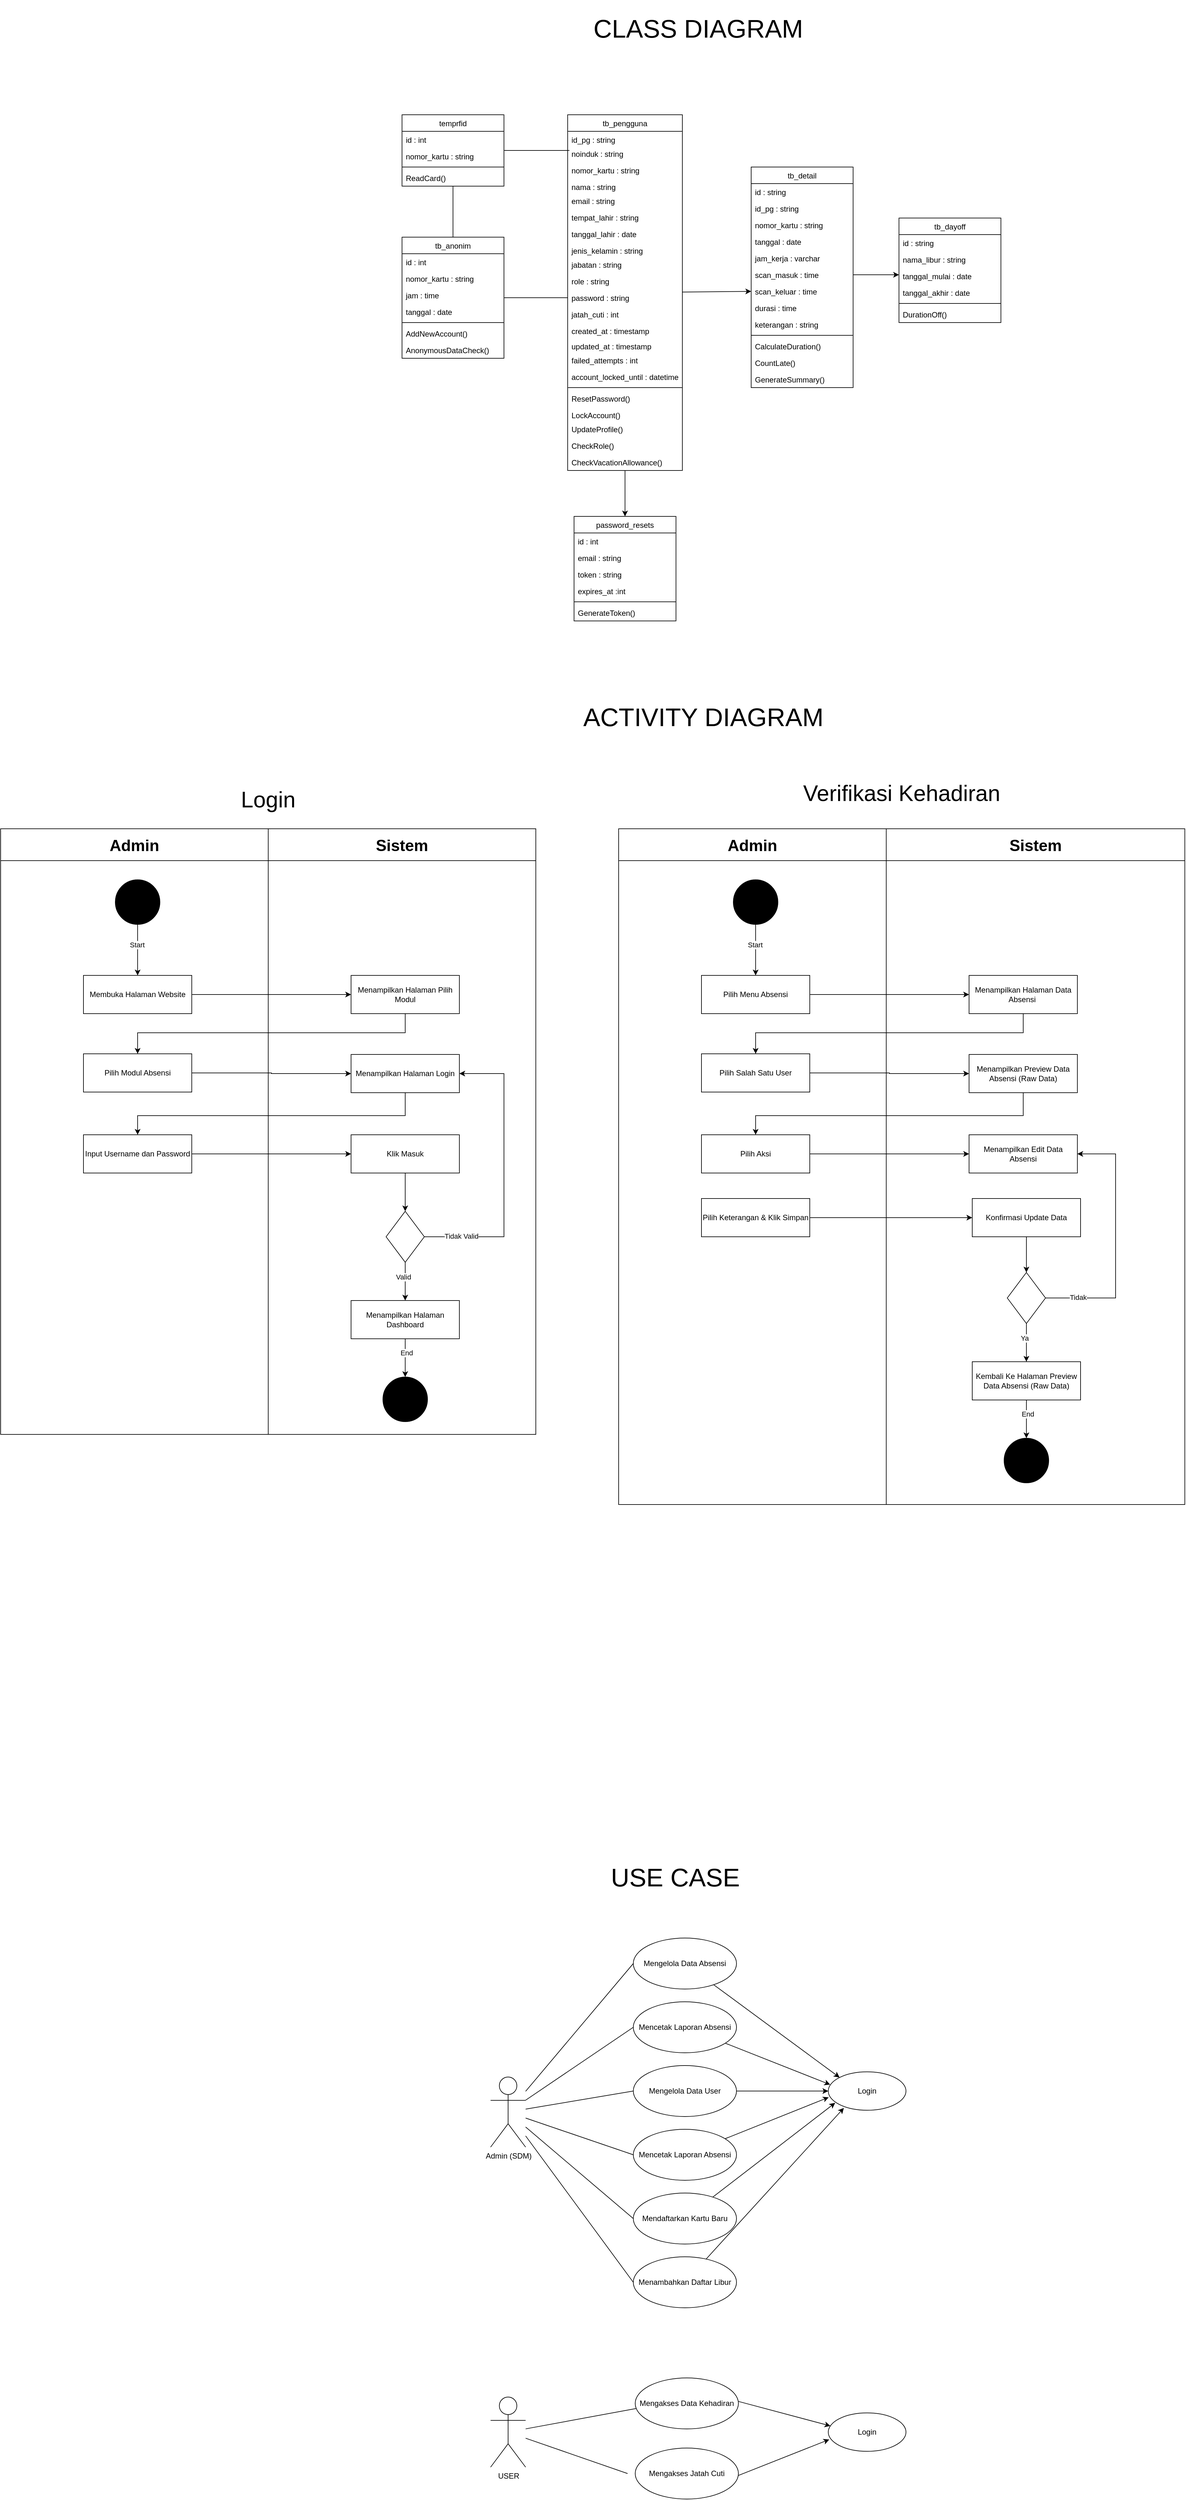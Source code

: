 <mxfile version="26.2.14">
  <diagram id="C5RBs43oDa-KdzZeNtuy" name="Absensi">
    <mxGraphModel dx="4712" dy="1898" grid="1" gridSize="10" guides="1" tooltips="1" connect="1" arrows="1" fold="1" page="1" pageScale="1" pageWidth="827" pageHeight="1169" math="0" shadow="0">
      <root>
        <mxCell id="WIyWlLk6GJQsqaUBKTNV-0" />
        <mxCell id="WIyWlLk6GJQsqaUBKTNV-1" parent="WIyWlLk6GJQsqaUBKTNV-0" />
        <mxCell id="SyuBjHR5Lwldrf2_lOxi-8" style="edgeStyle=orthogonalEdgeStyle;rounded=0;orthogonalLoop=1;jettySize=auto;html=1;entryX=0.5;entryY=0;entryDx=0;entryDy=0;" parent="WIyWlLk6GJQsqaUBKTNV-1" source="zkfFHV4jXpPFQw0GAbJ--0" target="zkfFHV4jXpPFQw0GAbJ--6" edge="1">
          <mxGeometry relative="1" as="geometry" />
        </mxCell>
        <mxCell id="SyuBjHR5Lwldrf2_lOxi-12" style="rounded=0;orthogonalLoop=1;jettySize=auto;html=1;entryX=0;entryY=0.5;entryDx=0;entryDy=0;" parent="WIyWlLk6GJQsqaUBKTNV-1" source="zkfFHV4jXpPFQw0GAbJ--0" target="3MfYSc1OecgdVgET8Uy0-64" edge="1">
          <mxGeometry relative="1" as="geometry">
            <mxPoint x="470" y="609" as="targetPoint" />
          </mxGeometry>
        </mxCell>
        <mxCell id="zkfFHV4jXpPFQw0GAbJ--0" value="tb_pengguna" style="swimlane;fontStyle=0;align=center;verticalAlign=top;childLayout=stackLayout;horizontal=1;startSize=26;horizontalStack=0;resizeParent=1;resizeLast=0;collapsible=1;marginBottom=0;rounded=0;shadow=0;strokeWidth=1;" parent="WIyWlLk6GJQsqaUBKTNV-1" vertex="1">
          <mxGeometry x="200" y="330" width="180" height="558" as="geometry">
            <mxRectangle x="230" y="140" width="160" height="26" as="alternateBounds" />
          </mxGeometry>
        </mxCell>
        <mxCell id="zkfFHV4jXpPFQw0GAbJ--1" value="id_pg : string" style="text;align=left;verticalAlign=top;spacingLeft=4;spacingRight=4;overflow=hidden;rotatable=0;points=[[0,0.5],[1,0.5]];portConstraint=eastwest;" parent="zkfFHV4jXpPFQw0GAbJ--0" vertex="1">
          <mxGeometry y="26" width="180" height="22" as="geometry" />
        </mxCell>
        <mxCell id="zkfFHV4jXpPFQw0GAbJ--2" value="noinduk : string" style="text;align=left;verticalAlign=top;spacingLeft=4;spacingRight=4;overflow=hidden;rotatable=0;points=[[0,0.5],[1,0.5]];portConstraint=eastwest;rounded=0;shadow=0;html=0;" parent="zkfFHV4jXpPFQw0GAbJ--0" vertex="1">
          <mxGeometry y="48" width="180" height="26" as="geometry" />
        </mxCell>
        <mxCell id="zkfFHV4jXpPFQw0GAbJ--3" value="nomor_kartu : string" style="text;align=left;verticalAlign=top;spacingLeft=4;spacingRight=4;overflow=hidden;rotatable=0;points=[[0,0.5],[1,0.5]];portConstraint=eastwest;rounded=0;shadow=0;html=0;" parent="zkfFHV4jXpPFQw0GAbJ--0" vertex="1">
          <mxGeometry y="74" width="180" height="26" as="geometry" />
        </mxCell>
        <mxCell id="3MfYSc1OecgdVgET8Uy0-11" value="nama : string" style="text;align=left;verticalAlign=top;spacingLeft=4;spacingRight=4;overflow=hidden;rotatable=0;points=[[0,0.5],[1,0.5]];portConstraint=eastwest;" parent="zkfFHV4jXpPFQw0GAbJ--0" vertex="1">
          <mxGeometry y="100" width="180" height="22" as="geometry" />
        </mxCell>
        <mxCell id="3MfYSc1OecgdVgET8Uy0-13" value="email : string" style="text;align=left;verticalAlign=top;spacingLeft=4;spacingRight=4;overflow=hidden;rotatable=0;points=[[0,0.5],[1,0.5]];portConstraint=eastwest;rounded=0;shadow=0;html=0;" parent="zkfFHV4jXpPFQw0GAbJ--0" vertex="1">
          <mxGeometry y="122" width="180" height="26" as="geometry" />
        </mxCell>
        <mxCell id="3MfYSc1OecgdVgET8Uy0-24" value="tempat_lahir : string" style="text;align=left;verticalAlign=top;spacingLeft=4;spacingRight=4;overflow=hidden;rotatable=0;points=[[0,0.5],[1,0.5]];portConstraint=eastwest;rounded=0;shadow=0;html=0;" parent="zkfFHV4jXpPFQw0GAbJ--0" vertex="1">
          <mxGeometry y="148" width="180" height="26" as="geometry" />
        </mxCell>
        <mxCell id="3MfYSc1OecgdVgET8Uy0-21" value="tanggal_lahir : date" style="text;align=left;verticalAlign=top;spacingLeft=4;spacingRight=4;overflow=hidden;rotatable=0;points=[[0,0.5],[1,0.5]];portConstraint=eastwest;rounded=0;shadow=0;html=0;" parent="zkfFHV4jXpPFQw0GAbJ--0" vertex="1">
          <mxGeometry y="174" width="180" height="26" as="geometry" />
        </mxCell>
        <mxCell id="3MfYSc1OecgdVgET8Uy0-20" value="jenis_kelamin : string" style="text;align=left;verticalAlign=top;spacingLeft=4;spacingRight=4;overflow=hidden;rotatable=0;points=[[0,0.5],[1,0.5]];portConstraint=eastwest;" parent="zkfFHV4jXpPFQw0GAbJ--0" vertex="1">
          <mxGeometry y="200" width="180" height="22" as="geometry" />
        </mxCell>
        <mxCell id="3MfYSc1OecgdVgET8Uy0-22" value="jabatan : string" style="text;align=left;verticalAlign=top;spacingLeft=4;spacingRight=4;overflow=hidden;rotatable=0;points=[[0,0.5],[1,0.5]];portConstraint=eastwest;rounded=0;shadow=0;html=0;" parent="zkfFHV4jXpPFQw0GAbJ--0" vertex="1">
          <mxGeometry y="222" width="180" height="26" as="geometry" />
        </mxCell>
        <mxCell id="3MfYSc1OecgdVgET8Uy0-23" value="role : string" style="text;align=left;verticalAlign=top;spacingLeft=4;spacingRight=4;overflow=hidden;rotatable=0;points=[[0,0.5],[1,0.5]];portConstraint=eastwest;rounded=0;shadow=0;html=0;" parent="zkfFHV4jXpPFQw0GAbJ--0" vertex="1">
          <mxGeometry y="248" width="180" height="26" as="geometry" />
        </mxCell>
        <mxCell id="3MfYSc1OecgdVgET8Uy0-12" value="password : string" style="text;align=left;verticalAlign=top;spacingLeft=4;spacingRight=4;overflow=hidden;rotatable=0;points=[[0,0.5],[1,0.5]];portConstraint=eastwest;rounded=0;shadow=0;html=0;" parent="zkfFHV4jXpPFQw0GAbJ--0" vertex="1">
          <mxGeometry y="274" width="180" height="26" as="geometry" />
        </mxCell>
        <mxCell id="3MfYSc1OecgdVgET8Uy0-52" value="jatah_cuti : int" style="text;align=left;verticalAlign=top;spacingLeft=4;spacingRight=4;overflow=hidden;rotatable=0;points=[[0,0.5],[1,0.5]];portConstraint=eastwest;rounded=0;shadow=0;html=0;" parent="zkfFHV4jXpPFQw0GAbJ--0" vertex="1">
          <mxGeometry y="300" width="180" height="26" as="geometry" />
        </mxCell>
        <mxCell id="3MfYSc1OecgdVgET8Uy0-56" value="created_at : timestamp" style="text;align=left;verticalAlign=top;spacingLeft=4;spacingRight=4;overflow=hidden;rotatable=0;points=[[0,0.5],[1,0.5]];portConstraint=eastwest;rounded=0;shadow=0;html=0;" parent="zkfFHV4jXpPFQw0GAbJ--0" vertex="1">
          <mxGeometry y="326" width="180" height="24" as="geometry" />
        </mxCell>
        <mxCell id="3MfYSc1OecgdVgET8Uy0-55" value="updated_at : timestamp" style="text;align=left;verticalAlign=top;spacingLeft=4;spacingRight=4;overflow=hidden;rotatable=0;points=[[0,0.5],[1,0.5]];portConstraint=eastwest;" parent="zkfFHV4jXpPFQw0GAbJ--0" vertex="1">
          <mxGeometry y="350" width="180" height="22" as="geometry" />
        </mxCell>
        <mxCell id="3MfYSc1OecgdVgET8Uy0-54" value="failed_attempts : int" style="text;align=left;verticalAlign=top;spacingLeft=4;spacingRight=4;overflow=hidden;rotatable=0;points=[[0,0.5],[1,0.5]];portConstraint=eastwest;rounded=0;shadow=0;html=0;" parent="zkfFHV4jXpPFQw0GAbJ--0" vertex="1">
          <mxGeometry y="372" width="180" height="26" as="geometry" />
        </mxCell>
        <mxCell id="3MfYSc1OecgdVgET8Uy0-53" value="account_locked_until : datetime" style="text;align=left;verticalAlign=top;spacingLeft=4;spacingRight=4;overflow=hidden;rotatable=0;points=[[0,0.5],[1,0.5]];portConstraint=eastwest;rounded=0;shadow=0;html=0;" parent="zkfFHV4jXpPFQw0GAbJ--0" vertex="1">
          <mxGeometry y="398" width="180" height="26" as="geometry" />
        </mxCell>
        <mxCell id="zkfFHV4jXpPFQw0GAbJ--4" value="" style="line;html=1;strokeWidth=1;align=left;verticalAlign=middle;spacingTop=-1;spacingLeft=3;spacingRight=3;rotatable=0;labelPosition=right;points=[];portConstraint=eastwest;" parent="zkfFHV4jXpPFQw0GAbJ--0" vertex="1">
          <mxGeometry y="424" width="180" height="8" as="geometry" />
        </mxCell>
        <mxCell id="zkfFHV4jXpPFQw0GAbJ--5" value="ResetPassword()" style="text;align=left;verticalAlign=top;spacingLeft=4;spacingRight=4;overflow=hidden;rotatable=0;points=[[0,0.5],[1,0.5]];portConstraint=eastwest;" parent="zkfFHV4jXpPFQw0GAbJ--0" vertex="1">
          <mxGeometry y="432" width="180" height="26" as="geometry" />
        </mxCell>
        <mxCell id="3MfYSc1OecgdVgET8Uy0-65" value="LockAccount()" style="text;align=left;verticalAlign=top;spacingLeft=4;spacingRight=4;overflow=hidden;rotatable=0;points=[[0,0.5],[1,0.5]];portConstraint=eastwest;" parent="zkfFHV4jXpPFQw0GAbJ--0" vertex="1">
          <mxGeometry y="458" width="180" height="22" as="geometry" />
        </mxCell>
        <mxCell id="3MfYSc1OecgdVgET8Uy0-66" value="UpdateProfile()" style="text;align=left;verticalAlign=top;spacingLeft=4;spacingRight=4;overflow=hidden;rotatable=0;points=[[0,0.5],[1,0.5]];portConstraint=eastwest;rounded=0;shadow=0;html=0;" parent="zkfFHV4jXpPFQw0GAbJ--0" vertex="1">
          <mxGeometry y="480" width="180" height="26" as="geometry" />
        </mxCell>
        <mxCell id="3MfYSc1OecgdVgET8Uy0-67" value="CheckRole()" style="text;align=left;verticalAlign=top;spacingLeft=4;spacingRight=4;overflow=hidden;rotatable=0;points=[[0,0.5],[1,0.5]];portConstraint=eastwest;rounded=0;shadow=0;html=0;" parent="zkfFHV4jXpPFQw0GAbJ--0" vertex="1">
          <mxGeometry y="506" width="180" height="26" as="geometry" />
        </mxCell>
        <mxCell id="3MfYSc1OecgdVgET8Uy0-68" value="CheckVacationAllowance()" style="text;align=left;verticalAlign=top;spacingLeft=4;spacingRight=4;overflow=hidden;rotatable=0;points=[[0,0.5],[1,0.5]];portConstraint=eastwest;rounded=0;shadow=0;html=0;" parent="zkfFHV4jXpPFQw0GAbJ--0" vertex="1">
          <mxGeometry y="532" width="180" height="26" as="geometry" />
        </mxCell>
        <mxCell id="zkfFHV4jXpPFQw0GAbJ--6" value="password_resets" style="swimlane;fontStyle=0;align=center;verticalAlign=top;childLayout=stackLayout;horizontal=1;startSize=26;horizontalStack=0;resizeParent=1;resizeLast=0;collapsible=1;marginBottom=0;rounded=0;shadow=0;strokeWidth=1;" parent="WIyWlLk6GJQsqaUBKTNV-1" vertex="1">
          <mxGeometry x="210" y="960" width="160" height="164" as="geometry">
            <mxRectangle x="130" y="380" width="160" height="26" as="alternateBounds" />
          </mxGeometry>
        </mxCell>
        <mxCell id="zkfFHV4jXpPFQw0GAbJ--7" value="id : int" style="text;align=left;verticalAlign=top;spacingLeft=4;spacingRight=4;overflow=hidden;rotatable=0;points=[[0,0.5],[1,0.5]];portConstraint=eastwest;" parent="zkfFHV4jXpPFQw0GAbJ--6" vertex="1">
          <mxGeometry y="26" width="160" height="26" as="geometry" />
        </mxCell>
        <mxCell id="zkfFHV4jXpPFQw0GAbJ--8" value="email : string" style="text;align=left;verticalAlign=top;spacingLeft=4;spacingRight=4;overflow=hidden;rotatable=0;points=[[0,0.5],[1,0.5]];portConstraint=eastwest;rounded=0;shadow=0;html=0;" parent="zkfFHV4jXpPFQw0GAbJ--6" vertex="1">
          <mxGeometry y="52" width="160" height="26" as="geometry" />
        </mxCell>
        <mxCell id="zkfFHV4jXpPFQw0GAbJ--10" value="token : string" style="text;align=left;verticalAlign=top;spacingLeft=4;spacingRight=4;overflow=hidden;rotatable=0;points=[[0,0.5],[1,0.5]];portConstraint=eastwest;fontStyle=0" parent="zkfFHV4jXpPFQw0GAbJ--6" vertex="1">
          <mxGeometry y="78" width="160" height="26" as="geometry" />
        </mxCell>
        <mxCell id="3MfYSc1OecgdVgET8Uy0-58" value="expires_at :int" style="text;align=left;verticalAlign=top;spacingLeft=4;spacingRight=4;overflow=hidden;rotatable=0;points=[[0,0.5],[1,0.5]];portConstraint=eastwest;" parent="zkfFHV4jXpPFQw0GAbJ--6" vertex="1">
          <mxGeometry y="104" width="160" height="26" as="geometry" />
        </mxCell>
        <mxCell id="zkfFHV4jXpPFQw0GAbJ--9" value="" style="line;html=1;strokeWidth=1;align=left;verticalAlign=middle;spacingTop=-1;spacingLeft=3;spacingRight=3;rotatable=0;labelPosition=right;points=[];portConstraint=eastwest;" parent="zkfFHV4jXpPFQw0GAbJ--6" vertex="1">
          <mxGeometry y="130" width="160" height="8" as="geometry" />
        </mxCell>
        <mxCell id="zkfFHV4jXpPFQw0GAbJ--11" value="GenerateToken()" style="text;align=left;verticalAlign=top;spacingLeft=4;spacingRight=4;overflow=hidden;rotatable=0;points=[[0,0.5],[1,0.5]];portConstraint=eastwest;" parent="zkfFHV4jXpPFQw0GAbJ--6" vertex="1">
          <mxGeometry y="138" width="160" height="26" as="geometry" />
        </mxCell>
        <mxCell id="SyuBjHR5Lwldrf2_lOxi-14" style="edgeStyle=orthogonalEdgeStyle;rounded=0;orthogonalLoop=1;jettySize=auto;html=1;endArrow=none;startFill=0;entryX=0.5;entryY=0.013;entryDx=0;entryDy=0;entryPerimeter=0;" parent="WIyWlLk6GJQsqaUBKTNV-1" source="zkfFHV4jXpPFQw0GAbJ--13" target="SyuBjHR5Lwldrf2_lOxi-0" edge="1">
          <mxGeometry relative="1" as="geometry">
            <mxPoint x="20" y="520" as="targetPoint" />
          </mxGeometry>
        </mxCell>
        <mxCell id="zkfFHV4jXpPFQw0GAbJ--13" value="temprfid" style="swimlane;fontStyle=0;align=center;verticalAlign=top;childLayout=stackLayout;horizontal=1;startSize=26;horizontalStack=0;resizeParent=1;resizeLast=0;collapsible=1;marginBottom=0;rounded=0;shadow=0;strokeWidth=1;" parent="WIyWlLk6GJQsqaUBKTNV-1" vertex="1">
          <mxGeometry x="-60" y="330" width="160" height="112" as="geometry">
            <mxRectangle x="340" y="380" width="170" height="26" as="alternateBounds" />
          </mxGeometry>
        </mxCell>
        <mxCell id="3MfYSc1OecgdVgET8Uy0-57" value="id : int" style="text;align=left;verticalAlign=top;spacingLeft=4;spacingRight=4;overflow=hidden;rotatable=0;points=[[0,0.5],[1,0.5]];portConstraint=eastwest;" parent="zkfFHV4jXpPFQw0GAbJ--13" vertex="1">
          <mxGeometry y="26" width="160" height="26" as="geometry" />
        </mxCell>
        <mxCell id="zkfFHV4jXpPFQw0GAbJ--14" value="nomor_kartu : string" style="text;align=left;verticalAlign=top;spacingLeft=4;spacingRight=4;overflow=hidden;rotatable=0;points=[[0,0.5],[1,0.5]];portConstraint=eastwest;" parent="zkfFHV4jXpPFQw0GAbJ--13" vertex="1">
          <mxGeometry y="52" width="160" height="26" as="geometry" />
        </mxCell>
        <mxCell id="zkfFHV4jXpPFQw0GAbJ--15" value="" style="line;html=1;strokeWidth=1;align=left;verticalAlign=middle;spacingTop=-1;spacingLeft=3;spacingRight=3;rotatable=0;labelPosition=right;points=[];portConstraint=eastwest;" parent="zkfFHV4jXpPFQw0GAbJ--13" vertex="1">
          <mxGeometry y="78" width="160" height="8" as="geometry" />
        </mxCell>
        <mxCell id="3MfYSc1OecgdVgET8Uy0-59" value="ReadCard()" style="text;align=left;verticalAlign=top;spacingLeft=4;spacingRight=4;overflow=hidden;rotatable=0;points=[[0,0.5],[1,0.5]];portConstraint=eastwest;" parent="zkfFHV4jXpPFQw0GAbJ--13" vertex="1">
          <mxGeometry y="86" width="160" height="26" as="geometry" />
        </mxCell>
        <mxCell id="zkfFHV4jXpPFQw0GAbJ--17" value="tb_detail" style="swimlane;fontStyle=0;align=center;verticalAlign=top;childLayout=stackLayout;horizontal=1;startSize=26;horizontalStack=0;resizeParent=1;resizeLast=0;collapsible=1;marginBottom=0;rounded=0;shadow=0;strokeWidth=1;" parent="WIyWlLk6GJQsqaUBKTNV-1" vertex="1">
          <mxGeometry x="488" y="412" width="160" height="346" as="geometry">
            <mxRectangle x="550" y="140" width="160" height="26" as="alternateBounds" />
          </mxGeometry>
        </mxCell>
        <mxCell id="zkfFHV4jXpPFQw0GAbJ--18" value="id : string" style="text;align=left;verticalAlign=top;spacingLeft=4;spacingRight=4;overflow=hidden;rotatable=0;points=[[0,0.5],[1,0.5]];portConstraint=eastwest;" parent="zkfFHV4jXpPFQw0GAbJ--17" vertex="1">
          <mxGeometry y="26" width="160" height="26" as="geometry" />
        </mxCell>
        <mxCell id="zkfFHV4jXpPFQw0GAbJ--19" value="id_pg : string" style="text;align=left;verticalAlign=top;spacingLeft=4;spacingRight=4;overflow=hidden;rotatable=0;points=[[0,0.5],[1,0.5]];portConstraint=eastwest;rounded=0;shadow=0;html=0;" parent="zkfFHV4jXpPFQw0GAbJ--17" vertex="1">
          <mxGeometry y="52" width="160" height="26" as="geometry" />
        </mxCell>
        <mxCell id="zkfFHV4jXpPFQw0GAbJ--20" value="nomor_kartu : string" style="text;align=left;verticalAlign=top;spacingLeft=4;spacingRight=4;overflow=hidden;rotatable=0;points=[[0,0.5],[1,0.5]];portConstraint=eastwest;rounded=0;shadow=0;html=0;" parent="zkfFHV4jXpPFQw0GAbJ--17" vertex="1">
          <mxGeometry y="78" width="160" height="26" as="geometry" />
        </mxCell>
        <mxCell id="zkfFHV4jXpPFQw0GAbJ--21" value="tanggal : date" style="text;align=left;verticalAlign=top;spacingLeft=4;spacingRight=4;overflow=hidden;rotatable=0;points=[[0,0.5],[1,0.5]];portConstraint=eastwest;rounded=0;shadow=0;html=0;" parent="zkfFHV4jXpPFQw0GAbJ--17" vertex="1">
          <mxGeometry y="104" width="160" height="26" as="geometry" />
        </mxCell>
        <mxCell id="zkfFHV4jXpPFQw0GAbJ--22" value="jam_kerja : varchar" style="text;align=left;verticalAlign=top;spacingLeft=4;spacingRight=4;overflow=hidden;rotatable=0;points=[[0,0.5],[1,0.5]];portConstraint=eastwest;rounded=0;shadow=0;html=0;" parent="zkfFHV4jXpPFQw0GAbJ--17" vertex="1">
          <mxGeometry y="130" width="160" height="26" as="geometry" />
        </mxCell>
        <mxCell id="SyuBjHR5Lwldrf2_lOxi-9" style="edgeStyle=orthogonalEdgeStyle;rounded=0;orthogonalLoop=1;jettySize=auto;html=1;" parent="zkfFHV4jXpPFQw0GAbJ--17" source="3MfYSc1OecgdVgET8Uy0-60" edge="1">
          <mxGeometry relative="1" as="geometry">
            <mxPoint x="232" y="169" as="targetPoint" />
          </mxGeometry>
        </mxCell>
        <mxCell id="3MfYSc1OecgdVgET8Uy0-60" value="scan_masuk : time" style="text;align=left;verticalAlign=top;spacingLeft=4;spacingRight=4;overflow=hidden;rotatable=0;points=[[0,0.5],[1,0.5]];portConstraint=eastwest;rounded=0;shadow=0;html=0;" parent="zkfFHV4jXpPFQw0GAbJ--17" vertex="1">
          <mxGeometry y="156" width="160" height="26" as="geometry" />
        </mxCell>
        <mxCell id="3MfYSc1OecgdVgET8Uy0-64" value="scan_keluar : time" style="text;align=left;verticalAlign=top;spacingLeft=4;spacingRight=4;overflow=hidden;rotatable=0;points=[[0,0.5],[1,0.5]];portConstraint=eastwest;" parent="zkfFHV4jXpPFQw0GAbJ--17" vertex="1">
          <mxGeometry y="182" width="160" height="26" as="geometry" />
        </mxCell>
        <mxCell id="3MfYSc1OecgdVgET8Uy0-63" value="durasi : time" style="text;align=left;verticalAlign=top;spacingLeft=4;spacingRight=4;overflow=hidden;rotatable=0;points=[[0,0.5],[1,0.5]];portConstraint=eastwest;rounded=0;shadow=0;html=0;" parent="zkfFHV4jXpPFQw0GAbJ--17" vertex="1">
          <mxGeometry y="208" width="160" height="26" as="geometry" />
        </mxCell>
        <mxCell id="3MfYSc1OecgdVgET8Uy0-62" value="keterangan : string" style="text;align=left;verticalAlign=top;spacingLeft=4;spacingRight=4;overflow=hidden;rotatable=0;points=[[0,0.5],[1,0.5]];portConstraint=eastwest;rounded=0;shadow=0;html=0;" parent="zkfFHV4jXpPFQw0GAbJ--17" vertex="1">
          <mxGeometry y="234" width="160" height="26" as="geometry" />
        </mxCell>
        <mxCell id="zkfFHV4jXpPFQw0GAbJ--23" value="" style="line;html=1;strokeWidth=1;align=left;verticalAlign=middle;spacingTop=-1;spacingLeft=3;spacingRight=3;rotatable=0;labelPosition=right;points=[];portConstraint=eastwest;" parent="zkfFHV4jXpPFQw0GAbJ--17" vertex="1">
          <mxGeometry y="260" width="160" height="8" as="geometry" />
        </mxCell>
        <mxCell id="zkfFHV4jXpPFQw0GAbJ--24" value="CalculateDuration()" style="text;align=left;verticalAlign=top;spacingLeft=4;spacingRight=4;overflow=hidden;rotatable=0;points=[[0,0.5],[1,0.5]];portConstraint=eastwest;" parent="zkfFHV4jXpPFQw0GAbJ--17" vertex="1">
          <mxGeometry y="268" width="160" height="26" as="geometry" />
        </mxCell>
        <mxCell id="3MfYSc1OecgdVgET8Uy0-61" value="CountLate()" style="text;align=left;verticalAlign=top;spacingLeft=4;spacingRight=4;overflow=hidden;rotatable=0;points=[[0,0.5],[1,0.5]];portConstraint=eastwest;rounded=0;shadow=0;html=0;" parent="zkfFHV4jXpPFQw0GAbJ--17" vertex="1">
          <mxGeometry y="294" width="160" height="26" as="geometry" />
        </mxCell>
        <mxCell id="zkfFHV4jXpPFQw0GAbJ--25" value="GenerateSummary()" style="text;align=left;verticalAlign=top;spacingLeft=4;spacingRight=4;overflow=hidden;rotatable=0;points=[[0,0.5],[1,0.5]];portConstraint=eastwest;" parent="zkfFHV4jXpPFQw0GAbJ--17" vertex="1">
          <mxGeometry y="320" width="160" height="26" as="geometry" />
        </mxCell>
        <mxCell id="3MfYSc1OecgdVgET8Uy0-2" value="ACTIVITY DIAGRAM" style="text;align=center;verticalAlign=middle;spacingLeft=4;spacingRight=4;overflow=hidden;rotatable=0;points=[[0,0.5],[1,0.5]];portConstraint=eastwest;fontSize=40;" parent="WIyWlLk6GJQsqaUBKTNV-1" vertex="1">
          <mxGeometry x="148" y="1230" width="530" height="80" as="geometry" />
        </mxCell>
        <mxCell id="3MfYSc1OecgdVgET8Uy0-3" value="CLASS DIAGRAM" style="text;align=center;verticalAlign=middle;spacingLeft=4;spacingRight=4;overflow=hidden;rotatable=0;points=[[0,0.5],[1,0.5]];portConstraint=eastwest;fontSize=40;" parent="WIyWlLk6GJQsqaUBKTNV-1" vertex="1">
          <mxGeometry x="140" y="150" width="530" height="80" as="geometry" />
        </mxCell>
        <mxCell id="3MfYSc1OecgdVgET8Uy0-4" value="USE CASE" style="text;align=center;verticalAlign=middle;spacingLeft=4;spacingRight=4;overflow=hidden;rotatable=0;points=[[0,0.5],[1,0.5]];portConstraint=eastwest;fontSize=40;" parent="WIyWlLk6GJQsqaUBKTNV-1" vertex="1">
          <mxGeometry x="104" y="3050" width="530" height="80" as="geometry" />
        </mxCell>
        <mxCell id="3MfYSc1OecgdVgET8Uy0-37" style="rounded=0;orthogonalLoop=1;jettySize=auto;html=1;entryX=0;entryY=0;entryDx=0;entryDy=0;" parent="WIyWlLk6GJQsqaUBKTNV-1" source="3MfYSc1OecgdVgET8Uy0-5" target="3MfYSc1OecgdVgET8Uy0-28" edge="1">
          <mxGeometry relative="1" as="geometry" />
        </mxCell>
        <mxCell id="3MfYSc1OecgdVgET8Uy0-5" value="Mengelola Data Absensi" style="ellipse;whiteSpace=wrap;html=1;" parent="WIyWlLk6GJQsqaUBKTNV-1" vertex="1">
          <mxGeometry x="303" y="3190" width="162" height="80" as="geometry" />
        </mxCell>
        <mxCell id="3MfYSc1OecgdVgET8Uy0-29" style="rounded=0;orthogonalLoop=1;jettySize=auto;html=1;entryX=0;entryY=0.5;entryDx=0;entryDy=0;strokeColor=default;endArrow=none;startFill=0;" parent="WIyWlLk6GJQsqaUBKTNV-1" source="3MfYSc1OecgdVgET8Uy0-6" target="3MfYSc1OecgdVgET8Uy0-5" edge="1">
          <mxGeometry relative="1" as="geometry" />
        </mxCell>
        <mxCell id="3MfYSc1OecgdVgET8Uy0-31" style="rounded=0;orthogonalLoop=1;jettySize=auto;html=1;entryX=0;entryY=0.5;entryDx=0;entryDy=0;strokeColor=default;endArrow=none;startFill=0;" parent="WIyWlLk6GJQsqaUBKTNV-1" source="3MfYSc1OecgdVgET8Uy0-6" target="3MfYSc1OecgdVgET8Uy0-8" edge="1">
          <mxGeometry relative="1" as="geometry" />
        </mxCell>
        <mxCell id="3MfYSc1OecgdVgET8Uy0-32" style="rounded=0;orthogonalLoop=1;jettySize=auto;html=1;entryX=0;entryY=0.5;entryDx=0;entryDy=0;strokeColor=default;endArrow=none;startFill=0;" parent="WIyWlLk6GJQsqaUBKTNV-1" source="3MfYSc1OecgdVgET8Uy0-6" target="3MfYSc1OecgdVgET8Uy0-9" edge="1">
          <mxGeometry relative="1" as="geometry" />
        </mxCell>
        <mxCell id="3MfYSc1OecgdVgET8Uy0-33" style="rounded=0;orthogonalLoop=1;jettySize=auto;html=1;entryX=0;entryY=0.5;entryDx=0;entryDy=0;strokeColor=default;endArrow=none;startFill=0;" parent="WIyWlLk6GJQsqaUBKTNV-1" source="3MfYSc1OecgdVgET8Uy0-6" target="3MfYSc1OecgdVgET8Uy0-10" edge="1">
          <mxGeometry relative="1" as="geometry" />
        </mxCell>
        <mxCell id="3MfYSc1OecgdVgET8Uy0-34" style="rounded=0;orthogonalLoop=1;jettySize=auto;html=1;entryX=0;entryY=0.5;entryDx=0;entryDy=0;strokeColor=default;endArrow=none;startFill=0;" parent="WIyWlLk6GJQsqaUBKTNV-1" source="3MfYSc1OecgdVgET8Uy0-6" target="3MfYSc1OecgdVgET8Uy0-25" edge="1">
          <mxGeometry relative="1" as="geometry" />
        </mxCell>
        <mxCell id="3MfYSc1OecgdVgET8Uy0-6" value="Admin (SDM)" style="shape=umlActor;verticalLabelPosition=bottom;verticalAlign=top;html=1;outlineConnect=0;" parent="WIyWlLk6GJQsqaUBKTNV-1" vertex="1">
          <mxGeometry x="79" y="3408" width="55" height="110" as="geometry" />
        </mxCell>
        <mxCell id="3MfYSc1OecgdVgET8Uy0-7" value="USER" style="shape=umlActor;verticalLabelPosition=bottom;verticalAlign=top;html=1;outlineConnect=0;" parent="WIyWlLk6GJQsqaUBKTNV-1" vertex="1">
          <mxGeometry x="79" y="3910" width="55" height="110" as="geometry" />
        </mxCell>
        <mxCell id="3MfYSc1OecgdVgET8Uy0-38" style="rounded=0;orthogonalLoop=1;jettySize=auto;html=1;entryX=0.024;entryY=0.333;entryDx=0;entryDy=0;entryPerimeter=0;" parent="WIyWlLk6GJQsqaUBKTNV-1" source="3MfYSc1OecgdVgET8Uy0-8" target="3MfYSc1OecgdVgET8Uy0-28" edge="1">
          <mxGeometry relative="1" as="geometry" />
        </mxCell>
        <mxCell id="3MfYSc1OecgdVgET8Uy0-8" value="Mencetak Laporan Absensi" style="ellipse;whiteSpace=wrap;html=1;" parent="WIyWlLk6GJQsqaUBKTNV-1" vertex="1">
          <mxGeometry x="303" y="3290" width="162" height="80" as="geometry" />
        </mxCell>
        <mxCell id="3MfYSc1OecgdVgET8Uy0-39" style="rounded=0;orthogonalLoop=1;jettySize=auto;html=1;" parent="WIyWlLk6GJQsqaUBKTNV-1" source="3MfYSc1OecgdVgET8Uy0-9" target="3MfYSc1OecgdVgET8Uy0-28" edge="1">
          <mxGeometry relative="1" as="geometry" />
        </mxCell>
        <mxCell id="3MfYSc1OecgdVgET8Uy0-9" value="Mengelola Data User" style="ellipse;whiteSpace=wrap;html=1;" parent="WIyWlLk6GJQsqaUBKTNV-1" vertex="1">
          <mxGeometry x="303" y="3390" width="162" height="80" as="geometry" />
        </mxCell>
        <mxCell id="3MfYSc1OecgdVgET8Uy0-40" style="rounded=0;orthogonalLoop=1;jettySize=auto;html=1;entryX=0.006;entryY=0.663;entryDx=0;entryDy=0;entryPerimeter=0;" parent="WIyWlLk6GJQsqaUBKTNV-1" source="3MfYSc1OecgdVgET8Uy0-10" target="3MfYSc1OecgdVgET8Uy0-28" edge="1">
          <mxGeometry relative="1" as="geometry" />
        </mxCell>
        <mxCell id="3MfYSc1OecgdVgET8Uy0-10" value="Mencetak Laporan Absensi" style="ellipse;whiteSpace=wrap;html=1;" parent="WIyWlLk6GJQsqaUBKTNV-1" vertex="1">
          <mxGeometry x="303" y="3490" width="162" height="80" as="geometry" />
        </mxCell>
        <mxCell id="3MfYSc1OecgdVgET8Uy0-41" style="rounded=0;orthogonalLoop=1;jettySize=auto;html=1;entryX=0.089;entryY=0.808;entryDx=0;entryDy=0;entryPerimeter=0;" parent="WIyWlLk6GJQsqaUBKTNV-1" source="3MfYSc1OecgdVgET8Uy0-25" target="3MfYSc1OecgdVgET8Uy0-28" edge="1">
          <mxGeometry relative="1" as="geometry" />
        </mxCell>
        <mxCell id="3MfYSc1OecgdVgET8Uy0-25" value="Mendaftarkan Kartu Baru" style="ellipse;whiteSpace=wrap;html=1;" parent="WIyWlLk6GJQsqaUBKTNV-1" vertex="1">
          <mxGeometry x="303" y="3590" width="162" height="80" as="geometry" />
        </mxCell>
        <mxCell id="3MfYSc1OecgdVgET8Uy0-42" style="rounded=0;orthogonalLoop=1;jettySize=auto;html=1;entryX=0.201;entryY=0.94;entryDx=0;entryDy=0;entryPerimeter=0;" parent="WIyWlLk6GJQsqaUBKTNV-1" source="3MfYSc1OecgdVgET8Uy0-26" target="3MfYSc1OecgdVgET8Uy0-28" edge="1">
          <mxGeometry relative="1" as="geometry" />
        </mxCell>
        <mxCell id="3MfYSc1OecgdVgET8Uy0-26" value="Menambahkan Daftar Libur" style="ellipse;whiteSpace=wrap;html=1;" parent="WIyWlLk6GJQsqaUBKTNV-1" vertex="1">
          <mxGeometry x="303" y="3690" width="162" height="80" as="geometry" />
        </mxCell>
        <mxCell id="3MfYSc1OecgdVgET8Uy0-28" value="Login" style="ellipse;whiteSpace=wrap;html=1;" parent="WIyWlLk6GJQsqaUBKTNV-1" vertex="1">
          <mxGeometry x="609" y="3399.87" width="122" height="60.25" as="geometry" />
        </mxCell>
        <mxCell id="3MfYSc1OecgdVgET8Uy0-35" style="rounded=0;orthogonalLoop=1;jettySize=auto;html=1;entryX=0;entryY=0.5;entryDx=0;entryDy=0;strokeColor=default;endArrow=none;startFill=0;" parent="WIyWlLk6GJQsqaUBKTNV-1" source="3MfYSc1OecgdVgET8Uy0-6" target="3MfYSc1OecgdVgET8Uy0-26" edge="1">
          <mxGeometry relative="1" as="geometry" />
        </mxCell>
        <mxCell id="3MfYSc1OecgdVgET8Uy0-50" style="rounded=0;orthogonalLoop=1;jettySize=auto;html=1;entryX=0.027;entryY=0.339;entryDx=0;entryDy=0;exitX=0.993;exitY=0.457;exitDx=0;exitDy=0;exitPerimeter=0;entryPerimeter=0;" parent="WIyWlLk6GJQsqaUBKTNV-1" source="3MfYSc1OecgdVgET8Uy0-43" target="3MfYSc1OecgdVgET8Uy0-46" edge="1">
          <mxGeometry relative="1" as="geometry" />
        </mxCell>
        <mxCell id="3MfYSc1OecgdVgET8Uy0-43" value="Mengakses Data Kehadiran" style="ellipse;whiteSpace=wrap;html=1;" parent="WIyWlLk6GJQsqaUBKTNV-1" vertex="1">
          <mxGeometry x="306" y="3880" width="162" height="80" as="geometry" />
        </mxCell>
        <mxCell id="3MfYSc1OecgdVgET8Uy0-51" style="rounded=0;orthogonalLoop=1;jettySize=auto;html=1;exitX=0.993;exitY=0.543;exitDx=0;exitDy=0;exitPerimeter=0;entryX=0.013;entryY=0.693;entryDx=0;entryDy=0;entryPerimeter=0;" parent="WIyWlLk6GJQsqaUBKTNV-1" source="3MfYSc1OecgdVgET8Uy0-44" target="3MfYSc1OecgdVgET8Uy0-46" edge="1">
          <mxGeometry relative="1" as="geometry" />
        </mxCell>
        <mxCell id="3MfYSc1OecgdVgET8Uy0-44" value="Mengakses&amp;nbsp;Jatah Cuti" style="ellipse;whiteSpace=wrap;html=1;" parent="WIyWlLk6GJQsqaUBKTNV-1" vertex="1">
          <mxGeometry x="306" y="3990" width="162" height="80" as="geometry" />
        </mxCell>
        <mxCell id="3MfYSc1OecgdVgET8Uy0-46" value="Login" style="ellipse;whiteSpace=wrap;html=1;" parent="WIyWlLk6GJQsqaUBKTNV-1" vertex="1">
          <mxGeometry x="609" y="3934.87" width="122" height="60.25" as="geometry" />
        </mxCell>
        <mxCell id="3MfYSc1OecgdVgET8Uy0-48" style="rounded=0;orthogonalLoop=1;jettySize=auto;html=1;entryX=0.013;entryY=0.599;entryDx=0;entryDy=0;entryPerimeter=0;strokeColor=default;endArrow=none;startFill=0;" parent="WIyWlLk6GJQsqaUBKTNV-1" source="3MfYSc1OecgdVgET8Uy0-7" target="3MfYSc1OecgdVgET8Uy0-43" edge="1">
          <mxGeometry relative="1" as="geometry">
            <mxPoint x="54" y="3510" as="sourcePoint" />
            <mxPoint x="222" y="3745" as="targetPoint" />
          </mxGeometry>
        </mxCell>
        <mxCell id="3MfYSc1OecgdVgET8Uy0-49" style="rounded=0;orthogonalLoop=1;jettySize=auto;html=1;strokeColor=default;endArrow=none;startFill=0;" parent="WIyWlLk6GJQsqaUBKTNV-1" source="3MfYSc1OecgdVgET8Uy0-7" edge="1">
          <mxGeometry relative="1" as="geometry">
            <mxPoint x="164" y="3969" as="sourcePoint" />
            <mxPoint x="294" y="4030" as="targetPoint" />
          </mxGeometry>
        </mxCell>
        <mxCell id="3MfYSc1OecgdVgET8Uy0-69" value="tb_dayoff" style="swimlane;fontStyle=0;align=center;verticalAlign=top;childLayout=stackLayout;horizontal=1;startSize=26;horizontalStack=0;resizeParent=1;resizeLast=0;collapsible=1;marginBottom=0;rounded=0;shadow=0;strokeWidth=1;" parent="WIyWlLk6GJQsqaUBKTNV-1" vertex="1">
          <mxGeometry x="720" y="492" width="160" height="164" as="geometry">
            <mxRectangle x="130" y="380" width="160" height="26" as="alternateBounds" />
          </mxGeometry>
        </mxCell>
        <mxCell id="3MfYSc1OecgdVgET8Uy0-70" value="id : string" style="text;align=left;verticalAlign=top;spacingLeft=4;spacingRight=4;overflow=hidden;rotatable=0;points=[[0,0.5],[1,0.5]];portConstraint=eastwest;" parent="3MfYSc1OecgdVgET8Uy0-69" vertex="1">
          <mxGeometry y="26" width="160" height="26" as="geometry" />
        </mxCell>
        <mxCell id="3MfYSc1OecgdVgET8Uy0-71" value="nama_libur : string" style="text;align=left;verticalAlign=top;spacingLeft=4;spacingRight=4;overflow=hidden;rotatable=0;points=[[0,0.5],[1,0.5]];portConstraint=eastwest;rounded=0;shadow=0;html=0;" parent="3MfYSc1OecgdVgET8Uy0-69" vertex="1">
          <mxGeometry y="52" width="160" height="26" as="geometry" />
        </mxCell>
        <mxCell id="3MfYSc1OecgdVgET8Uy0-72" value="tanggal_mulai : date" style="text;align=left;verticalAlign=top;spacingLeft=4;spacingRight=4;overflow=hidden;rotatable=0;points=[[0,0.5],[1,0.5]];portConstraint=eastwest;fontStyle=0" parent="3MfYSc1OecgdVgET8Uy0-69" vertex="1">
          <mxGeometry y="78" width="160" height="26" as="geometry" />
        </mxCell>
        <mxCell id="3MfYSc1OecgdVgET8Uy0-73" value="tanggal_akhir : date" style="text;align=left;verticalAlign=top;spacingLeft=4;spacingRight=4;overflow=hidden;rotatable=0;points=[[0,0.5],[1,0.5]];portConstraint=eastwest;" parent="3MfYSc1OecgdVgET8Uy0-69" vertex="1">
          <mxGeometry y="104" width="160" height="26" as="geometry" />
        </mxCell>
        <mxCell id="3MfYSc1OecgdVgET8Uy0-74" value="" style="line;html=1;strokeWidth=1;align=left;verticalAlign=middle;spacingTop=-1;spacingLeft=3;spacingRight=3;rotatable=0;labelPosition=right;points=[];portConstraint=eastwest;" parent="3MfYSc1OecgdVgET8Uy0-69" vertex="1">
          <mxGeometry y="130" width="160" height="8" as="geometry" />
        </mxCell>
        <mxCell id="3MfYSc1OecgdVgET8Uy0-75" value="DurationOff()" style="text;align=left;verticalAlign=top;spacingLeft=4;spacingRight=4;overflow=hidden;rotatable=0;points=[[0,0.5],[1,0.5]];portConstraint=eastwest;" parent="3MfYSc1OecgdVgET8Uy0-69" vertex="1">
          <mxGeometry y="138" width="160" height="26" as="geometry" />
        </mxCell>
        <mxCell id="SyuBjHR5Lwldrf2_lOxi-16" style="edgeStyle=orthogonalEdgeStyle;rounded=0;orthogonalLoop=1;jettySize=auto;html=1;entryX=0;entryY=0.5;entryDx=0;entryDy=0;endArrow=none;startFill=0;" parent="WIyWlLk6GJQsqaUBKTNV-1" source="SyuBjHR5Lwldrf2_lOxi-0" target="3MfYSc1OecgdVgET8Uy0-12" edge="1">
          <mxGeometry relative="1" as="geometry" />
        </mxCell>
        <mxCell id="SyuBjHR5Lwldrf2_lOxi-0" value="tb_anonim" style="swimlane;fontStyle=0;align=center;verticalAlign=top;childLayout=stackLayout;horizontal=1;startSize=26;horizontalStack=0;resizeParent=1;resizeLast=0;collapsible=1;marginBottom=0;rounded=0;shadow=0;strokeWidth=1;" parent="WIyWlLk6GJQsqaUBKTNV-1" vertex="1">
          <mxGeometry x="-60" y="522" width="160" height="190" as="geometry">
            <mxRectangle x="130" y="380" width="160" height="26" as="alternateBounds" />
          </mxGeometry>
        </mxCell>
        <mxCell id="SyuBjHR5Lwldrf2_lOxi-1" value="id : int" style="text;align=left;verticalAlign=top;spacingLeft=4;spacingRight=4;overflow=hidden;rotatable=0;points=[[0,0.5],[1,0.5]];portConstraint=eastwest;" parent="SyuBjHR5Lwldrf2_lOxi-0" vertex="1">
          <mxGeometry y="26" width="160" height="26" as="geometry" />
        </mxCell>
        <mxCell id="SyuBjHR5Lwldrf2_lOxi-2" value="nomor_kartu : string" style="text;align=left;verticalAlign=top;spacingLeft=4;spacingRight=4;overflow=hidden;rotatable=0;points=[[0,0.5],[1,0.5]];portConstraint=eastwest;rounded=0;shadow=0;html=0;" parent="SyuBjHR5Lwldrf2_lOxi-0" vertex="1">
          <mxGeometry y="52" width="160" height="26" as="geometry" />
        </mxCell>
        <mxCell id="SyuBjHR5Lwldrf2_lOxi-3" value="jam : time" style="text;align=left;verticalAlign=top;spacingLeft=4;spacingRight=4;overflow=hidden;rotatable=0;points=[[0,0.5],[1,0.5]];portConstraint=eastwest;fontStyle=0" parent="SyuBjHR5Lwldrf2_lOxi-0" vertex="1">
          <mxGeometry y="78" width="160" height="26" as="geometry" />
        </mxCell>
        <mxCell id="SyuBjHR5Lwldrf2_lOxi-4" value="tanggal : date" style="text;align=left;verticalAlign=top;spacingLeft=4;spacingRight=4;overflow=hidden;rotatable=0;points=[[0,0.5],[1,0.5]];portConstraint=eastwest;" parent="SyuBjHR5Lwldrf2_lOxi-0" vertex="1">
          <mxGeometry y="104" width="160" height="26" as="geometry" />
        </mxCell>
        <mxCell id="SyuBjHR5Lwldrf2_lOxi-5" value="" style="line;html=1;strokeWidth=1;align=left;verticalAlign=middle;spacingTop=-1;spacingLeft=3;spacingRight=3;rotatable=0;labelPosition=right;points=[];portConstraint=eastwest;" parent="SyuBjHR5Lwldrf2_lOxi-0" vertex="1">
          <mxGeometry y="130" width="160" height="8" as="geometry" />
        </mxCell>
        <mxCell id="SyuBjHR5Lwldrf2_lOxi-6" value="AddNewAccount()    " style="text;align=left;verticalAlign=top;spacingLeft=4;spacingRight=4;overflow=hidden;rotatable=0;points=[[0,0.5],[1,0.5]];portConstraint=eastwest;" parent="SyuBjHR5Lwldrf2_lOxi-0" vertex="1">
          <mxGeometry y="138" width="160" height="26" as="geometry" />
        </mxCell>
        <mxCell id="SyuBjHR5Lwldrf2_lOxi-7" value="AnonymousDataCheck()" style="text;align=left;verticalAlign=top;spacingLeft=4;spacingRight=4;overflow=hidden;rotatable=0;points=[[0,0.5],[1,0.5]];portConstraint=eastwest;" parent="SyuBjHR5Lwldrf2_lOxi-0" vertex="1">
          <mxGeometry y="164" width="160" height="26" as="geometry" />
        </mxCell>
        <mxCell id="SyuBjHR5Lwldrf2_lOxi-15" style="edgeStyle=orthogonalEdgeStyle;rounded=0;orthogonalLoop=1;jettySize=auto;html=1;entryX=0.015;entryY=0.309;entryDx=0;entryDy=0;entryPerimeter=0;endArrow=none;startFill=0;" parent="WIyWlLk6GJQsqaUBKTNV-1" source="zkfFHV4jXpPFQw0GAbJ--13" target="zkfFHV4jXpPFQw0GAbJ--2" edge="1">
          <mxGeometry relative="1" as="geometry" />
        </mxCell>
        <mxCell id="Dwl2xKWl8uq4AnpilNXU-11" value="" style="group" parent="WIyWlLk6GJQsqaUBKTNV-1" vertex="1" connectable="0">
          <mxGeometry x="-690" y="1450" width="840" height="950" as="geometry" />
        </mxCell>
        <mxCell id="Dwl2xKWl8uq4AnpilNXU-6" value="&lt;font style=&quot;font-size: 25px;&quot;&gt;Admin&lt;/font&gt;" style="swimlane;whiteSpace=wrap;html=1;container=0;startSize=50;" parent="Dwl2xKWl8uq4AnpilNXU-11" vertex="1">
          <mxGeometry width="420" height="950" as="geometry" />
        </mxCell>
        <mxCell id="Dwl2xKWl8uq4AnpilNXU-12" value="" style="ellipse;whiteSpace=wrap;html=1;aspect=fixed;fillColor=#000000;" parent="Dwl2xKWl8uq4AnpilNXU-6" vertex="1">
          <mxGeometry x="180" y="80" width="70" height="70" as="geometry" />
        </mxCell>
        <mxCell id="Dwl2xKWl8uq4AnpilNXU-7" value="&lt;font style=&quot;font-size: 25px;&quot;&gt;Sistem&lt;/font&gt;" style="swimlane;whiteSpace=wrap;html=1;container=0;startSize=50;" parent="Dwl2xKWl8uq4AnpilNXU-11" vertex="1">
          <mxGeometry x="420" width="420" height="950" as="geometry" />
        </mxCell>
        <mxCell id="Dwl2xKWl8uq4AnpilNXU-35" style="edgeStyle=orthogonalEdgeStyle;rounded=0;orthogonalLoop=1;jettySize=auto;html=1;entryX=0.5;entryY=0;entryDx=0;entryDy=0;" parent="Dwl2xKWl8uq4AnpilNXU-7" source="Dwl2xKWl8uq4AnpilNXU-14" target="Dwl2xKWl8uq4AnpilNXU-28" edge="1">
          <mxGeometry relative="1" as="geometry">
            <Array as="points">
              <mxPoint x="215" y="320" />
              <mxPoint x="-205" y="320" />
            </Array>
          </mxGeometry>
        </mxCell>
        <mxCell id="Dwl2xKWl8uq4AnpilNXU-14" value="Menampilkan Halaman Pilih Modul" style="rounded=0;whiteSpace=wrap;html=1;" parent="Dwl2xKWl8uq4AnpilNXU-7" vertex="1">
          <mxGeometry x="130" y="230" width="170" height="60" as="geometry" />
        </mxCell>
        <mxCell id="Dwl2xKWl8uq4AnpilNXU-37" style="edgeStyle=orthogonalEdgeStyle;rounded=0;orthogonalLoop=1;jettySize=auto;html=1;entryX=0.5;entryY=0;entryDx=0;entryDy=0;" parent="Dwl2xKWl8uq4AnpilNXU-7" source="Dwl2xKWl8uq4AnpilNXU-33" target="Dwl2xKWl8uq4AnpilNXU-29" edge="1">
          <mxGeometry relative="1" as="geometry">
            <Array as="points">
              <mxPoint x="215" y="450" />
              <mxPoint x="-205" y="450" />
            </Array>
          </mxGeometry>
        </mxCell>
        <mxCell id="Dwl2xKWl8uq4AnpilNXU-33" value="Menampilkan Halaman Login" style="rounded=0;whiteSpace=wrap;html=1;" parent="Dwl2xKWl8uq4AnpilNXU-7" vertex="1">
          <mxGeometry x="130" y="354" width="170" height="60" as="geometry" />
        </mxCell>
        <mxCell id="Dwl2xKWl8uq4AnpilNXU-39" style="edgeStyle=orthogonalEdgeStyle;rounded=0;orthogonalLoop=1;jettySize=auto;html=1;" parent="Dwl2xKWl8uq4AnpilNXU-7" source="Dwl2xKWl8uq4AnpilNXU-30" edge="1">
          <mxGeometry relative="1" as="geometry">
            <mxPoint x="215" y="600.0" as="targetPoint" />
          </mxGeometry>
        </mxCell>
        <mxCell id="Dwl2xKWl8uq4AnpilNXU-30" value="Klik Masuk" style="rounded=0;whiteSpace=wrap;html=1;" parent="Dwl2xKWl8uq4AnpilNXU-7" vertex="1">
          <mxGeometry x="130" y="480" width="170" height="60" as="geometry" />
        </mxCell>
        <mxCell id="Dwl2xKWl8uq4AnpilNXU-40" style="edgeStyle=orthogonalEdgeStyle;rounded=0;orthogonalLoop=1;jettySize=auto;html=1;" parent="Dwl2xKWl8uq4AnpilNXU-7" source="Dwl2xKWl8uq4AnpilNXU-32" edge="1">
          <mxGeometry relative="1" as="geometry">
            <mxPoint x="215" y="740.0" as="targetPoint" />
          </mxGeometry>
        </mxCell>
        <mxCell id="Dwl2xKWl8uq4AnpilNXU-45" value="Valid" style="edgeLabel;html=1;align=center;verticalAlign=middle;resizable=0;points=[];" parent="Dwl2xKWl8uq4AnpilNXU-40" vertex="1" connectable="0">
          <mxGeometry x="-0.245" y="-3" relative="1" as="geometry">
            <mxPoint as="offset" />
          </mxGeometry>
        </mxCell>
        <mxCell id="Dwl2xKWl8uq4AnpilNXU-43" style="edgeStyle=orthogonalEdgeStyle;rounded=0;orthogonalLoop=1;jettySize=auto;html=1;entryX=1;entryY=0.5;entryDx=0;entryDy=0;" parent="Dwl2xKWl8uq4AnpilNXU-7" source="Dwl2xKWl8uq4AnpilNXU-32" target="Dwl2xKWl8uq4AnpilNXU-33" edge="1">
          <mxGeometry relative="1" as="geometry">
            <Array as="points">
              <mxPoint x="370" y="640" />
              <mxPoint x="370" y="384" />
            </Array>
          </mxGeometry>
        </mxCell>
        <mxCell id="Dwl2xKWl8uq4AnpilNXU-44" value="Tidak Valid" style="edgeLabel;html=1;align=center;verticalAlign=middle;resizable=0;points=[];" parent="Dwl2xKWl8uq4AnpilNXU-43" vertex="1" connectable="0">
          <mxGeometry x="-0.743" y="1" relative="1" as="geometry">
            <mxPoint as="offset" />
          </mxGeometry>
        </mxCell>
        <mxCell id="Dwl2xKWl8uq4AnpilNXU-32" value="" style="rhombus;whiteSpace=wrap;html=1;" parent="Dwl2xKWl8uq4AnpilNXU-7" vertex="1">
          <mxGeometry x="185" y="600" width="60" height="80" as="geometry" />
        </mxCell>
        <mxCell id="Dwl2xKWl8uq4AnpilNXU-31" value="Menampilkan Halaman Dashboard" style="rounded=0;whiteSpace=wrap;html=1;" parent="Dwl2xKWl8uq4AnpilNXU-7" vertex="1">
          <mxGeometry x="130" y="740" width="170" height="60" as="geometry" />
        </mxCell>
        <mxCell id="Dwl2xKWl8uq4AnpilNXU-34" style="edgeStyle=orthogonalEdgeStyle;rounded=0;orthogonalLoop=1;jettySize=auto;html=1;entryX=0;entryY=0.5;entryDx=0;entryDy=0;" parent="Dwl2xKWl8uq4AnpilNXU-7" source="Dwl2xKWl8uq4AnpilNXU-13" target="Dwl2xKWl8uq4AnpilNXU-14" edge="1">
          <mxGeometry relative="1" as="geometry" />
        </mxCell>
        <mxCell id="Dwl2xKWl8uq4AnpilNXU-13" value="Membuka Halaman Website" style="rounded=0;whiteSpace=wrap;html=1;" parent="Dwl2xKWl8uq4AnpilNXU-7" vertex="1">
          <mxGeometry x="-290" y="230" width="170" height="60" as="geometry" />
        </mxCell>
        <mxCell id="Dwl2xKWl8uq4AnpilNXU-36" style="edgeStyle=orthogonalEdgeStyle;rounded=0;orthogonalLoop=1;jettySize=auto;html=1;entryX=0;entryY=0.5;entryDx=0;entryDy=0;" parent="Dwl2xKWl8uq4AnpilNXU-7" source="Dwl2xKWl8uq4AnpilNXU-28" target="Dwl2xKWl8uq4AnpilNXU-33" edge="1">
          <mxGeometry relative="1" as="geometry" />
        </mxCell>
        <mxCell id="Dwl2xKWl8uq4AnpilNXU-28" value="Pilih Modul Absensi" style="rounded=0;whiteSpace=wrap;html=1;" parent="Dwl2xKWl8uq4AnpilNXU-7" vertex="1">
          <mxGeometry x="-290" y="353" width="170" height="60" as="geometry" />
        </mxCell>
        <mxCell id="Dwl2xKWl8uq4AnpilNXU-38" style="edgeStyle=orthogonalEdgeStyle;rounded=0;orthogonalLoop=1;jettySize=auto;html=1;entryX=0;entryY=0.5;entryDx=0;entryDy=0;" parent="Dwl2xKWl8uq4AnpilNXU-7" source="Dwl2xKWl8uq4AnpilNXU-29" target="Dwl2xKWl8uq4AnpilNXU-30" edge="1">
          <mxGeometry relative="1" as="geometry" />
        </mxCell>
        <mxCell id="Dwl2xKWl8uq4AnpilNXU-29" value="Input Username dan Password" style="rounded=0;whiteSpace=wrap;html=1;" parent="Dwl2xKWl8uq4AnpilNXU-7" vertex="1">
          <mxGeometry x="-290" y="480" width="170" height="60" as="geometry" />
        </mxCell>
        <mxCell id="Dwl2xKWl8uq4AnpilNXU-41" value="" style="ellipse;whiteSpace=wrap;html=1;aspect=fixed;fillColor=#000000;" parent="Dwl2xKWl8uq4AnpilNXU-7" vertex="1">
          <mxGeometry x="180" y="860" width="70" height="70" as="geometry" />
        </mxCell>
        <mxCell id="Dwl2xKWl8uq4AnpilNXU-48" style="edgeStyle=orthogonalEdgeStyle;rounded=0;orthogonalLoop=1;jettySize=auto;html=1;entryX=0.5;entryY=0;entryDx=0;entryDy=0;" parent="Dwl2xKWl8uq4AnpilNXU-7" source="Dwl2xKWl8uq4AnpilNXU-31" target="Dwl2xKWl8uq4AnpilNXU-41" edge="1">
          <mxGeometry relative="1" as="geometry" />
        </mxCell>
        <mxCell id="Dwl2xKWl8uq4AnpilNXU-49" value="End" style="edgeLabel;html=1;align=center;verticalAlign=middle;resizable=0;points=[];" parent="Dwl2xKWl8uq4AnpilNXU-48" vertex="1" connectable="0">
          <mxGeometry x="-0.287" y="2" relative="1" as="geometry">
            <mxPoint as="offset" />
          </mxGeometry>
        </mxCell>
        <mxCell id="Dwl2xKWl8uq4AnpilNXU-46" style="edgeStyle=orthogonalEdgeStyle;rounded=0;orthogonalLoop=1;jettySize=auto;html=1;entryX=0.5;entryY=0;entryDx=0;entryDy=0;" parent="Dwl2xKWl8uq4AnpilNXU-11" source="Dwl2xKWl8uq4AnpilNXU-12" target="Dwl2xKWl8uq4AnpilNXU-13" edge="1">
          <mxGeometry relative="1" as="geometry" />
        </mxCell>
        <mxCell id="Dwl2xKWl8uq4AnpilNXU-47" value="Start" style="edgeLabel;html=1;align=center;verticalAlign=middle;resizable=0;points=[];" parent="Dwl2xKWl8uq4AnpilNXU-46" vertex="1" connectable="0">
          <mxGeometry x="-0.211" y="-1" relative="1" as="geometry">
            <mxPoint as="offset" />
          </mxGeometry>
        </mxCell>
        <mxCell id="_hfljrb8bUbquzM6VBNW-0" value="" style="group" vertex="1" connectable="0" parent="WIyWlLk6GJQsqaUBKTNV-1">
          <mxGeometry x="280" y="1450" width="888.63" height="1060" as="geometry" />
        </mxCell>
        <mxCell id="_hfljrb8bUbquzM6VBNW-1" value="&lt;font style=&quot;font-size: 25px;&quot;&gt;Admin&lt;/font&gt;" style="swimlane;whiteSpace=wrap;html=1;container=0;startSize=50;" vertex="1" parent="_hfljrb8bUbquzM6VBNW-0">
          <mxGeometry width="420" height="1060" as="geometry" />
        </mxCell>
        <mxCell id="_hfljrb8bUbquzM6VBNW-2" value="" style="ellipse;whiteSpace=wrap;html=1;aspect=fixed;fillColor=#000000;" vertex="1" parent="_hfljrb8bUbquzM6VBNW-1">
          <mxGeometry x="180" y="80" width="70" height="70" as="geometry" />
        </mxCell>
        <mxCell id="JwQSiUwJ0OzOnklMEVgI-21" value="Pilih Keterangan &amp;amp; Klik Simpan" style="rounded=0;whiteSpace=wrap;html=1;" vertex="1" parent="_hfljrb8bUbquzM6VBNW-1">
          <mxGeometry x="130" y="580" width="170" height="60" as="geometry" />
        </mxCell>
        <mxCell id="_hfljrb8bUbquzM6VBNW-3" value="&lt;font style=&quot;font-size: 25px;&quot;&gt;Sistem&lt;/font&gt;" style="swimlane;whiteSpace=wrap;html=1;container=0;startSize=50;" vertex="1" parent="_hfljrb8bUbquzM6VBNW-0">
          <mxGeometry x="420" width="468.63" height="1060" as="geometry" />
        </mxCell>
        <mxCell id="_hfljrb8bUbquzM6VBNW-4" style="edgeStyle=orthogonalEdgeStyle;rounded=0;orthogonalLoop=1;jettySize=auto;html=1;entryX=0.5;entryY=0;entryDx=0;entryDy=0;" edge="1" parent="_hfljrb8bUbquzM6VBNW-3" source="_hfljrb8bUbquzM6VBNW-5" target="_hfljrb8bUbquzM6VBNW-19">
          <mxGeometry relative="1" as="geometry">
            <Array as="points">
              <mxPoint x="215" y="320" />
              <mxPoint x="-205" y="320" />
            </Array>
          </mxGeometry>
        </mxCell>
        <mxCell id="_hfljrb8bUbquzM6VBNW-5" value="Menampilkan Halaman Data Absensi&amp;nbsp;" style="rounded=0;whiteSpace=wrap;html=1;" vertex="1" parent="_hfljrb8bUbquzM6VBNW-3">
          <mxGeometry x="130" y="230" width="170" height="60" as="geometry" />
        </mxCell>
        <mxCell id="_hfljrb8bUbquzM6VBNW-6" style="edgeStyle=orthogonalEdgeStyle;rounded=0;orthogonalLoop=1;jettySize=auto;html=1;entryX=0.5;entryY=0;entryDx=0;entryDy=0;" edge="1" parent="_hfljrb8bUbquzM6VBNW-3" source="_hfljrb8bUbquzM6VBNW-7" target="_hfljrb8bUbquzM6VBNW-21">
          <mxGeometry relative="1" as="geometry">
            <Array as="points">
              <mxPoint x="215" y="450" />
              <mxPoint x="-205" y="450" />
            </Array>
          </mxGeometry>
        </mxCell>
        <mxCell id="_hfljrb8bUbquzM6VBNW-7" value="Menampilkan Preview Data Absensi (Raw Data)" style="rounded=0;whiteSpace=wrap;html=1;" vertex="1" parent="_hfljrb8bUbquzM6VBNW-3">
          <mxGeometry x="130" y="354" width="170" height="60" as="geometry" />
        </mxCell>
        <mxCell id="_hfljrb8bUbquzM6VBNW-9" value="Menampilkan Edit Data Absensi" style="rounded=0;whiteSpace=wrap;html=1;" vertex="1" parent="_hfljrb8bUbquzM6VBNW-3">
          <mxGeometry x="130" y="480" width="170" height="60" as="geometry" />
        </mxCell>
        <mxCell id="_hfljrb8bUbquzM6VBNW-10" style="edgeStyle=orthogonalEdgeStyle;rounded=0;orthogonalLoop=1;jettySize=auto;html=1;entryX=0.5;entryY=0;entryDx=0;entryDy=0;" edge="1" parent="_hfljrb8bUbquzM6VBNW-3" source="_hfljrb8bUbquzM6VBNW-14" target="_hfljrb8bUbquzM6VBNW-15">
          <mxGeometry relative="1" as="geometry">
            <mxPoint x="225" y="836.0" as="targetPoint" />
          </mxGeometry>
        </mxCell>
        <mxCell id="_hfljrb8bUbquzM6VBNW-11" value="Ya" style="edgeLabel;html=1;align=center;verticalAlign=middle;resizable=0;points=[];" vertex="1" connectable="0" parent="_hfljrb8bUbquzM6VBNW-10">
          <mxGeometry x="-0.245" y="-3" relative="1" as="geometry">
            <mxPoint as="offset" />
          </mxGeometry>
        </mxCell>
        <mxCell id="_hfljrb8bUbquzM6VBNW-12" style="edgeStyle=orthogonalEdgeStyle;rounded=0;orthogonalLoop=1;jettySize=auto;html=1;entryX=1;entryY=0.5;entryDx=0;entryDy=0;" edge="1" parent="_hfljrb8bUbquzM6VBNW-3" source="_hfljrb8bUbquzM6VBNW-14" target="_hfljrb8bUbquzM6VBNW-9">
          <mxGeometry relative="1" as="geometry">
            <Array as="points">
              <mxPoint x="360" y="736" />
              <mxPoint x="360" y="510" />
            </Array>
            <mxPoint x="350" y="530" as="targetPoint" />
          </mxGeometry>
        </mxCell>
        <mxCell id="_hfljrb8bUbquzM6VBNW-13" value="Tidak" style="edgeLabel;html=1;align=center;verticalAlign=middle;resizable=0;points=[];" vertex="1" connectable="0" parent="_hfljrb8bUbquzM6VBNW-12">
          <mxGeometry x="-0.743" y="1" relative="1" as="geometry">
            <mxPoint as="offset" />
          </mxGeometry>
        </mxCell>
        <mxCell id="_hfljrb8bUbquzM6VBNW-14" value="" style="rhombus;whiteSpace=wrap;html=1;" vertex="1" parent="_hfljrb8bUbquzM6VBNW-3">
          <mxGeometry x="190" y="696" width="60" height="80" as="geometry" />
        </mxCell>
        <mxCell id="_hfljrb8bUbquzM6VBNW-15" value="Kembali Ke Halaman Preview Data Absensi (Raw Data)" style="rounded=0;whiteSpace=wrap;html=1;" vertex="1" parent="_hfljrb8bUbquzM6VBNW-3">
          <mxGeometry x="135" y="836" width="170" height="60" as="geometry" />
        </mxCell>
        <mxCell id="_hfljrb8bUbquzM6VBNW-16" style="edgeStyle=orthogonalEdgeStyle;rounded=0;orthogonalLoop=1;jettySize=auto;html=1;entryX=0;entryY=0.5;entryDx=0;entryDy=0;" edge="1" parent="_hfljrb8bUbquzM6VBNW-3" source="_hfljrb8bUbquzM6VBNW-17" target="_hfljrb8bUbquzM6VBNW-5">
          <mxGeometry relative="1" as="geometry" />
        </mxCell>
        <mxCell id="_hfljrb8bUbquzM6VBNW-17" value="Pilih Menu Absensi" style="rounded=0;whiteSpace=wrap;html=1;" vertex="1" parent="_hfljrb8bUbquzM6VBNW-3">
          <mxGeometry x="-290" y="230" width="170" height="60" as="geometry" />
        </mxCell>
        <mxCell id="_hfljrb8bUbquzM6VBNW-18" style="edgeStyle=orthogonalEdgeStyle;rounded=0;orthogonalLoop=1;jettySize=auto;html=1;entryX=0;entryY=0.5;entryDx=0;entryDy=0;" edge="1" parent="_hfljrb8bUbquzM6VBNW-3" source="_hfljrb8bUbquzM6VBNW-19" target="_hfljrb8bUbquzM6VBNW-7">
          <mxGeometry relative="1" as="geometry" />
        </mxCell>
        <mxCell id="_hfljrb8bUbquzM6VBNW-19" value="Pilih Salah Satu User" style="rounded=0;whiteSpace=wrap;html=1;" vertex="1" parent="_hfljrb8bUbquzM6VBNW-3">
          <mxGeometry x="-290" y="353" width="170" height="60" as="geometry" />
        </mxCell>
        <mxCell id="_hfljrb8bUbquzM6VBNW-20" style="edgeStyle=orthogonalEdgeStyle;rounded=0;orthogonalLoop=1;jettySize=auto;html=1;entryX=0;entryY=0.5;entryDx=0;entryDy=0;" edge="1" parent="_hfljrb8bUbquzM6VBNW-3" source="_hfljrb8bUbquzM6VBNW-21" target="_hfljrb8bUbquzM6VBNW-9">
          <mxGeometry relative="1" as="geometry" />
        </mxCell>
        <mxCell id="_hfljrb8bUbquzM6VBNW-21" value="Pilih Aksi" style="rounded=0;whiteSpace=wrap;html=1;" vertex="1" parent="_hfljrb8bUbquzM6VBNW-3">
          <mxGeometry x="-290" y="480" width="170" height="60" as="geometry" />
        </mxCell>
        <mxCell id="_hfljrb8bUbquzM6VBNW-22" value="" style="ellipse;whiteSpace=wrap;html=1;aspect=fixed;fillColor=#000000;" vertex="1" parent="_hfljrb8bUbquzM6VBNW-3">
          <mxGeometry x="185" y="956" width="70" height="70" as="geometry" />
        </mxCell>
        <mxCell id="_hfljrb8bUbquzM6VBNW-23" style="edgeStyle=orthogonalEdgeStyle;rounded=0;orthogonalLoop=1;jettySize=auto;html=1;entryX=0.5;entryY=0;entryDx=0;entryDy=0;" edge="1" parent="_hfljrb8bUbquzM6VBNW-3" source="_hfljrb8bUbquzM6VBNW-15" target="_hfljrb8bUbquzM6VBNW-22">
          <mxGeometry relative="1" as="geometry" />
        </mxCell>
        <mxCell id="_hfljrb8bUbquzM6VBNW-24" value="End" style="edgeLabel;html=1;align=center;verticalAlign=middle;resizable=0;points=[];" vertex="1" connectable="0" parent="_hfljrb8bUbquzM6VBNW-23">
          <mxGeometry x="-0.287" y="2" relative="1" as="geometry">
            <mxPoint as="offset" />
          </mxGeometry>
        </mxCell>
        <mxCell id="JwQSiUwJ0OzOnklMEVgI-50" style="edgeStyle=orthogonalEdgeStyle;rounded=0;orthogonalLoop=1;jettySize=auto;html=1;entryX=0.5;entryY=0;entryDx=0;entryDy=0;exitX=0.5;exitY=1;exitDx=0;exitDy=0;" edge="1" parent="_hfljrb8bUbquzM6VBNW-3" source="JwQSiUwJ0OzOnklMEVgI-49" target="_hfljrb8bUbquzM6VBNW-14">
          <mxGeometry relative="1" as="geometry">
            <mxPoint x="220" y="690" as="targetPoint" />
            <mxPoint x="215" y="640" as="sourcePoint" />
          </mxGeometry>
        </mxCell>
        <mxCell id="JwQSiUwJ0OzOnklMEVgI-49" value="Konfirmasi Update Data" style="rounded=0;whiteSpace=wrap;html=1;" vertex="1" parent="_hfljrb8bUbquzM6VBNW-3">
          <mxGeometry x="135" y="580" width="170" height="60" as="geometry" />
        </mxCell>
        <mxCell id="_hfljrb8bUbquzM6VBNW-25" style="edgeStyle=orthogonalEdgeStyle;rounded=0;orthogonalLoop=1;jettySize=auto;html=1;entryX=0.5;entryY=0;entryDx=0;entryDy=0;" edge="1" parent="_hfljrb8bUbquzM6VBNW-0" source="_hfljrb8bUbquzM6VBNW-2" target="_hfljrb8bUbquzM6VBNW-17">
          <mxGeometry relative="1" as="geometry" />
        </mxCell>
        <mxCell id="_hfljrb8bUbquzM6VBNW-26" value="Start" style="edgeLabel;html=1;align=center;verticalAlign=middle;resizable=0;points=[];" vertex="1" connectable="0" parent="_hfljrb8bUbquzM6VBNW-25">
          <mxGeometry x="-0.211" y="-1" relative="1" as="geometry">
            <mxPoint as="offset" />
          </mxGeometry>
        </mxCell>
        <mxCell id="JwQSiUwJ0OzOnklMEVgI-51" style="edgeStyle=orthogonalEdgeStyle;rounded=0;orthogonalLoop=1;jettySize=auto;html=1;entryX=0;entryY=0.5;entryDx=0;entryDy=0;" edge="1" parent="_hfljrb8bUbquzM6VBNW-0" source="JwQSiUwJ0OzOnklMEVgI-21" target="JwQSiUwJ0OzOnklMEVgI-49">
          <mxGeometry relative="1" as="geometry" />
        </mxCell>
        <mxCell id="_hfljrb8bUbquzM6VBNW-27" value="Login" style="text;align=center;verticalAlign=middle;spacingLeft=4;spacingRight=4;overflow=hidden;rotatable=0;points=[[0,0.5],[1,0.5]];portConstraint=eastwest;fontSize=35;" vertex="1" parent="WIyWlLk6GJQsqaUBKTNV-1">
          <mxGeometry x="-535" y="1360" width="530" height="80" as="geometry" />
        </mxCell>
        <mxCell id="_hfljrb8bUbquzM6VBNW-57" value="Verifikasi Kehadiran" style="text;align=center;verticalAlign=middle;spacingLeft=4;spacingRight=4;overflow=hidden;rotatable=0;points=[[0,0.5],[1,0.5]];portConstraint=eastwest;fontSize=35;" vertex="1" parent="WIyWlLk6GJQsqaUBKTNV-1">
          <mxGeometry x="459.31" y="1350" width="530" height="80" as="geometry" />
        </mxCell>
      </root>
    </mxGraphModel>
  </diagram>
</mxfile>
